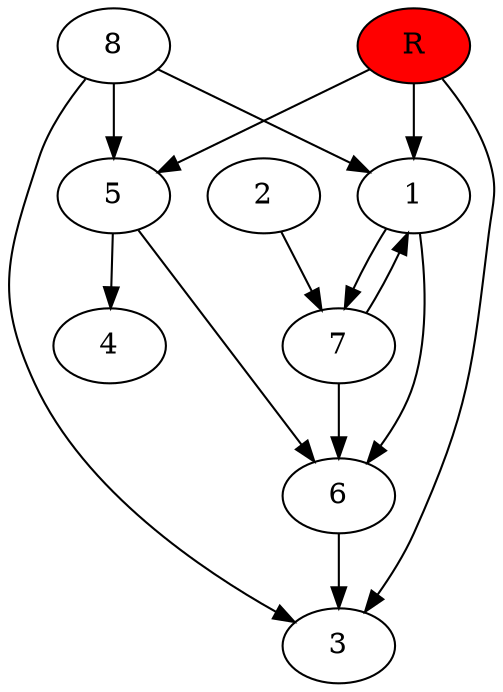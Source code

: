 digraph prb37898 {
	1
	2
	3
	4
	5
	6
	7
	8
	R [fillcolor="#ff0000" style=filled]
	1 -> 6
	1 -> 7
	2 -> 7
	5 -> 4
	5 -> 6
	6 -> 3
	7 -> 1
	7 -> 6
	8 -> 1
	8 -> 3
	8 -> 5
	R -> 1
	R -> 3
	R -> 5
}
